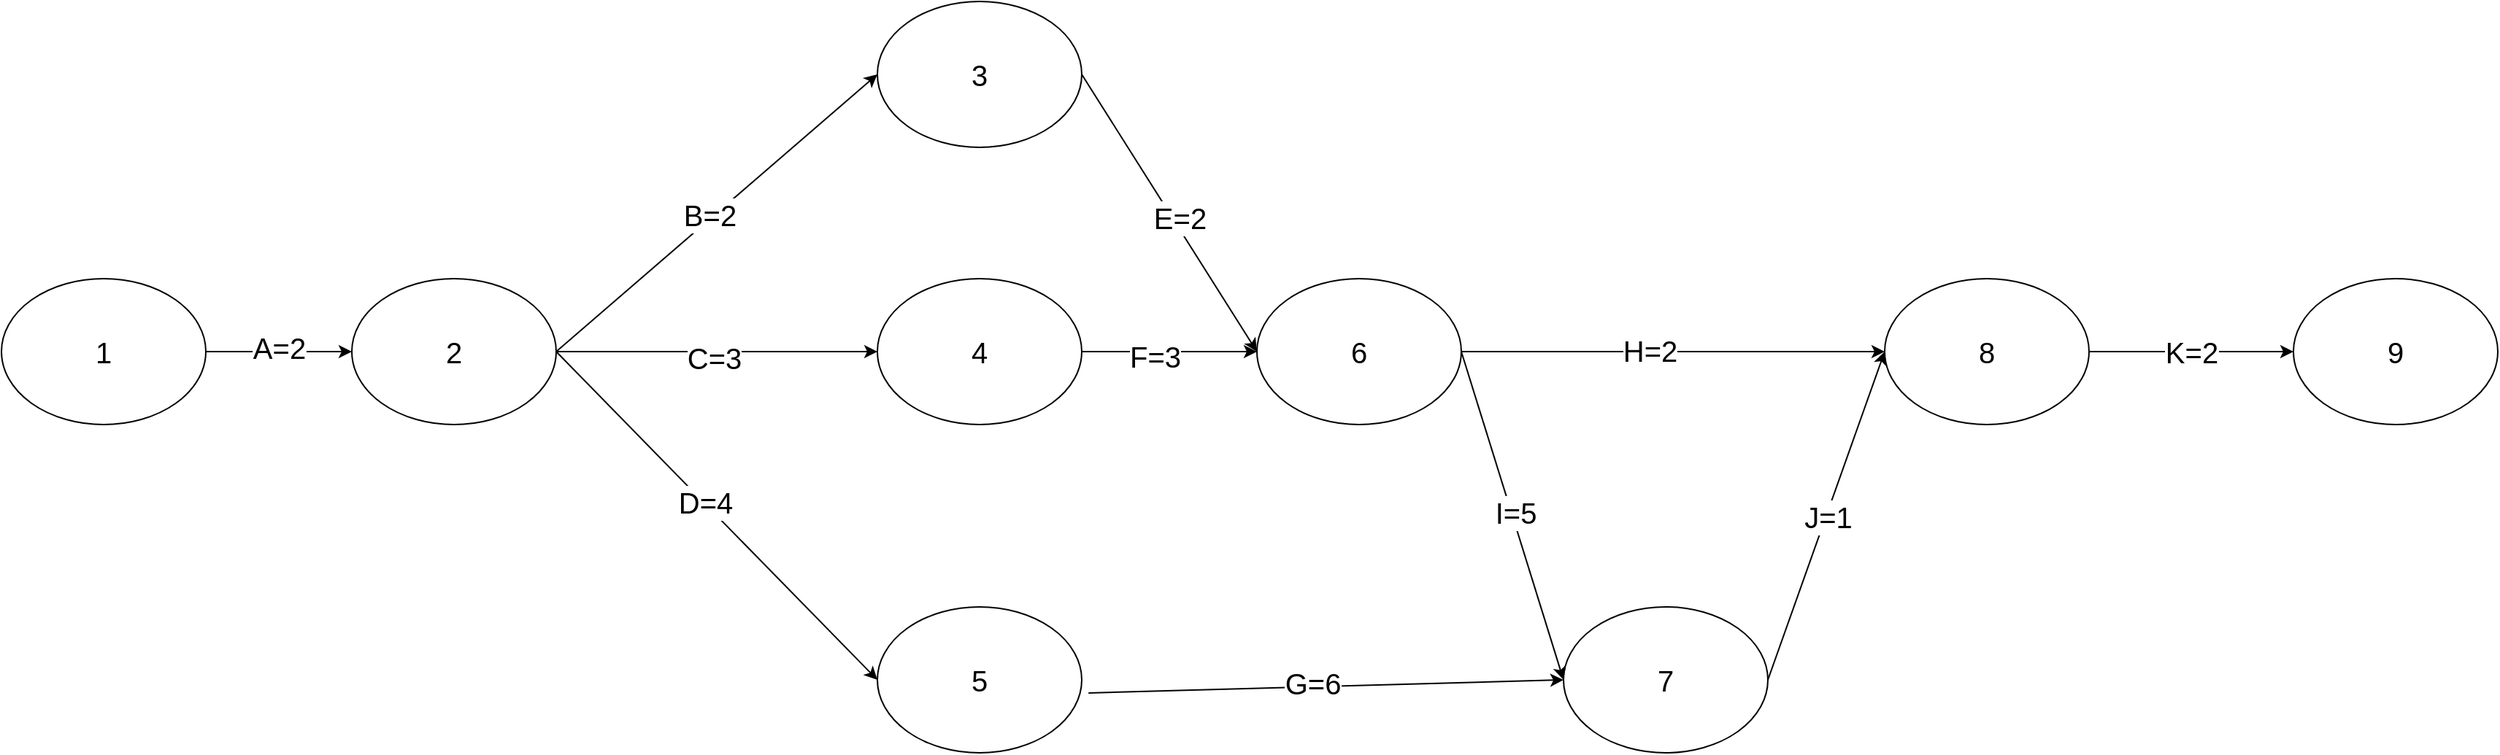 <mxfile version="24.6.4" type="device">
  <diagram name="第 1 页" id="BRtRhjwGc0fe93Tgw5RX">
    <mxGraphModel dx="1264" dy="823" grid="1" gridSize="10" guides="1" tooltips="1" connect="1" arrows="1" fold="1" page="1" pageScale="1" pageWidth="1654" pageHeight="1169" math="0" shadow="0">
      <root>
        <mxCell id="0" />
        <mxCell id="1" parent="0" />
        <mxCell id="6aFdps_J89d-xwj8xLUZ-1" value="1" style="ellipse;whiteSpace=wrap;html=1;fontSize=20;" vertex="1" parent="1">
          <mxGeometry x="30" y="260" width="140" height="100" as="geometry" />
        </mxCell>
        <mxCell id="6aFdps_J89d-xwj8xLUZ-6" value="9" style="ellipse;whiteSpace=wrap;html=1;fontSize=20;" vertex="1" parent="1">
          <mxGeometry x="1600" y="260" width="140" height="100" as="geometry" />
        </mxCell>
        <mxCell id="6aFdps_J89d-xwj8xLUZ-7" value="6" style="ellipse;whiteSpace=wrap;html=1;fontSize=20;" vertex="1" parent="1">
          <mxGeometry x="890" y="260" width="140" height="100" as="geometry" />
        </mxCell>
        <mxCell id="6aFdps_J89d-xwj8xLUZ-8" value="7" style="ellipse;whiteSpace=wrap;html=1;fontSize=20;" vertex="1" parent="1">
          <mxGeometry x="1100" y="485" width="140" height="100" as="geometry" />
        </mxCell>
        <mxCell id="6aFdps_J89d-xwj8xLUZ-9" value="4" style="ellipse;whiteSpace=wrap;html=1;fontSize=20;" vertex="1" parent="1">
          <mxGeometry x="630" y="260" width="140" height="100" as="geometry" />
        </mxCell>
        <mxCell id="6aFdps_J89d-xwj8xLUZ-10" value="2" style="ellipse;whiteSpace=wrap;html=1;fontSize=20;" vertex="1" parent="1">
          <mxGeometry x="270" y="260" width="140" height="100" as="geometry" />
        </mxCell>
        <mxCell id="6aFdps_J89d-xwj8xLUZ-12" value="8" style="ellipse;whiteSpace=wrap;html=1;fontSize=20;" vertex="1" parent="1">
          <mxGeometry x="1320" y="260" width="140" height="100" as="geometry" />
        </mxCell>
        <mxCell id="6aFdps_J89d-xwj8xLUZ-13" value="3" style="ellipse;whiteSpace=wrap;html=1;fontSize=20;" vertex="1" parent="1">
          <mxGeometry x="630" y="70" width="140" height="100" as="geometry" />
        </mxCell>
        <mxCell id="6aFdps_J89d-xwj8xLUZ-14" value="5" style="ellipse;whiteSpace=wrap;html=1;fontSize=20;" vertex="1" parent="1">
          <mxGeometry x="630" y="485" width="140" height="100" as="geometry" />
        </mxCell>
        <mxCell id="6aFdps_J89d-xwj8xLUZ-20" value="" style="endArrow=classic;html=1;rounded=0;entryX=0;entryY=0.5;entryDx=0;entryDy=0;exitX=1;exitY=0.5;exitDx=0;exitDy=0;" edge="1" parent="1" source="6aFdps_J89d-xwj8xLUZ-1" target="6aFdps_J89d-xwj8xLUZ-10">
          <mxGeometry width="50" height="50" relative="1" as="geometry">
            <mxPoint x="210" y="300" as="sourcePoint" />
            <mxPoint x="260" y="250" as="targetPoint" />
          </mxGeometry>
        </mxCell>
        <mxCell id="6aFdps_J89d-xwj8xLUZ-33" value="A=2" style="edgeLabel;html=1;align=center;verticalAlign=middle;resizable=0;points=[];fontSize=20;" vertex="1" connectable="0" parent="6aFdps_J89d-xwj8xLUZ-20">
          <mxGeometry x="-0.007" y="3" relative="1" as="geometry">
            <mxPoint as="offset" />
          </mxGeometry>
        </mxCell>
        <mxCell id="6aFdps_J89d-xwj8xLUZ-22" value="" style="endArrow=classic;html=1;rounded=0;entryX=0;entryY=0.5;entryDx=0;entryDy=0;exitX=1;exitY=0.5;exitDx=0;exitDy=0;" edge="1" parent="1" source="6aFdps_J89d-xwj8xLUZ-10" target="6aFdps_J89d-xwj8xLUZ-9">
          <mxGeometry width="50" height="50" relative="1" as="geometry">
            <mxPoint x="210" y="100" as="sourcePoint" />
            <mxPoint x="410" y="100" as="targetPoint" />
          </mxGeometry>
        </mxCell>
        <mxCell id="6aFdps_J89d-xwj8xLUZ-35" value="C=3" style="edgeLabel;html=1;align=center;verticalAlign=middle;resizable=0;points=[];fontSize=20;" vertex="1" connectable="0" parent="6aFdps_J89d-xwj8xLUZ-22">
          <mxGeometry x="-0.024" y="-3" relative="1" as="geometry">
            <mxPoint y="1" as="offset" />
          </mxGeometry>
        </mxCell>
        <mxCell id="6aFdps_J89d-xwj8xLUZ-23" value="" style="endArrow=classic;html=1;rounded=0;entryX=0;entryY=0.5;entryDx=0;entryDy=0;exitX=1;exitY=0.5;exitDx=0;exitDy=0;" edge="1" parent="1" source="6aFdps_J89d-xwj8xLUZ-10" target="6aFdps_J89d-xwj8xLUZ-14">
          <mxGeometry width="50" height="50" relative="1" as="geometry">
            <mxPoint x="350" y="340" as="sourcePoint" />
            <mxPoint x="420" y="110" as="targetPoint" />
          </mxGeometry>
        </mxCell>
        <mxCell id="6aFdps_J89d-xwj8xLUZ-36" value="D=4" style="edgeLabel;html=1;align=center;verticalAlign=middle;resizable=0;points=[];fontSize=20;" vertex="1" connectable="0" parent="6aFdps_J89d-xwj8xLUZ-23">
          <mxGeometry x="-0.083" y="1" relative="1" as="geometry">
            <mxPoint as="offset" />
          </mxGeometry>
        </mxCell>
        <mxCell id="6aFdps_J89d-xwj8xLUZ-24" value="" style="endArrow=classic;html=1;rounded=0;entryX=0;entryY=0.5;entryDx=0;entryDy=0;exitX=1;exitY=0.5;exitDx=0;exitDy=0;" edge="1" parent="1" source="6aFdps_J89d-xwj8xLUZ-10" target="6aFdps_J89d-xwj8xLUZ-13">
          <mxGeometry width="50" height="50" relative="1" as="geometry">
            <mxPoint x="230" y="120" as="sourcePoint" />
            <mxPoint x="430" y="120" as="targetPoint" />
          </mxGeometry>
        </mxCell>
        <mxCell id="6aFdps_J89d-xwj8xLUZ-34" value="B=2" style="edgeLabel;html=1;align=center;verticalAlign=middle;resizable=0;points=[];fontSize=20;" vertex="1" connectable="0" parent="6aFdps_J89d-xwj8xLUZ-24">
          <mxGeometry x="-0.033" y="3" relative="1" as="geometry">
            <mxPoint as="offset" />
          </mxGeometry>
        </mxCell>
        <mxCell id="6aFdps_J89d-xwj8xLUZ-26" value="" style="endArrow=classic;html=1;rounded=0;entryX=0;entryY=0.5;entryDx=0;entryDy=0;exitX=1;exitY=0.5;exitDx=0;exitDy=0;" edge="1" parent="1" source="6aFdps_J89d-xwj8xLUZ-13" target="6aFdps_J89d-xwj8xLUZ-7">
          <mxGeometry width="50" height="50" relative="1" as="geometry">
            <mxPoint x="687" y="200" as="sourcePoint" />
            <mxPoint x="887" y="200" as="targetPoint" />
          </mxGeometry>
        </mxCell>
        <mxCell id="6aFdps_J89d-xwj8xLUZ-37" value="E=2" style="edgeLabel;html=1;align=center;verticalAlign=middle;resizable=0;points=[];fontSize=20;" vertex="1" connectable="0" parent="6aFdps_J89d-xwj8xLUZ-26">
          <mxGeometry x="0.056" y="4" relative="1" as="geometry">
            <mxPoint as="offset" />
          </mxGeometry>
        </mxCell>
        <mxCell id="6aFdps_J89d-xwj8xLUZ-27" value="" style="endArrow=classic;html=1;rounded=0;entryX=0;entryY=0.5;entryDx=0;entryDy=0;exitX=1;exitY=0.5;exitDx=0;exitDy=0;" edge="1" parent="1" source="6aFdps_J89d-xwj8xLUZ-9" target="6aFdps_J89d-xwj8xLUZ-7">
          <mxGeometry width="50" height="50" relative="1" as="geometry">
            <mxPoint x="250" y="140" as="sourcePoint" />
            <mxPoint x="450" y="140" as="targetPoint" />
          </mxGeometry>
        </mxCell>
        <mxCell id="6aFdps_J89d-xwj8xLUZ-38" value="F=3" style="edgeLabel;html=1;align=center;verticalAlign=middle;resizable=0;points=[];fontSize=20;" vertex="1" connectable="0" parent="6aFdps_J89d-xwj8xLUZ-27">
          <mxGeometry x="-0.165" y="-3" relative="1" as="geometry">
            <mxPoint as="offset" />
          </mxGeometry>
        </mxCell>
        <mxCell id="6aFdps_J89d-xwj8xLUZ-28" value="" style="endArrow=classic;html=1;rounded=0;entryX=0;entryY=0.5;entryDx=0;entryDy=0;exitX=1.033;exitY=0.59;exitDx=0;exitDy=0;exitPerimeter=0;" edge="1" parent="1" source="6aFdps_J89d-xwj8xLUZ-14" target="6aFdps_J89d-xwj8xLUZ-8">
          <mxGeometry width="50" height="50" relative="1" as="geometry">
            <mxPoint x="720" y="250" as="sourcePoint" />
            <mxPoint x="920" y="220" as="targetPoint" />
          </mxGeometry>
        </mxCell>
        <mxCell id="6aFdps_J89d-xwj8xLUZ-39" value="G=6" style="edgeLabel;html=1;align=center;verticalAlign=middle;resizable=0;points=[];fontSize=20;" vertex="1" connectable="0" parent="6aFdps_J89d-xwj8xLUZ-28">
          <mxGeometry x="-0.061" y="3" relative="1" as="geometry">
            <mxPoint as="offset" />
          </mxGeometry>
        </mxCell>
        <mxCell id="6aFdps_J89d-xwj8xLUZ-29" value="" style="endArrow=classic;html=1;rounded=0;entryX=0;entryY=0.5;entryDx=0;entryDy=0;exitX=1;exitY=0.5;exitDx=0;exitDy=0;fontSize=20;" edge="1" parent="1" source="6aFdps_J89d-xwj8xLUZ-7" target="6aFdps_J89d-xwj8xLUZ-12">
          <mxGeometry width="50" height="50" relative="1" as="geometry">
            <mxPoint x="730" y="260" as="sourcePoint" />
            <mxPoint x="930" y="230" as="targetPoint" />
          </mxGeometry>
        </mxCell>
        <mxCell id="6aFdps_J89d-xwj8xLUZ-40" value="H=2" style="edgeLabel;html=1;align=center;verticalAlign=middle;resizable=0;points=[];fontSize=20;" vertex="1" connectable="0" parent="6aFdps_J89d-xwj8xLUZ-29">
          <mxGeometry x="-0.115" y="1" relative="1" as="geometry">
            <mxPoint as="offset" />
          </mxGeometry>
        </mxCell>
        <mxCell id="6aFdps_J89d-xwj8xLUZ-30" value="" style="endArrow=classic;html=1;rounded=0;entryX=0;entryY=0.5;entryDx=0;entryDy=0;exitX=1;exitY=0.5;exitDx=0;exitDy=0;" edge="1" parent="1" source="6aFdps_J89d-xwj8xLUZ-7" target="6aFdps_J89d-xwj8xLUZ-8">
          <mxGeometry width="50" height="50" relative="1" as="geometry">
            <mxPoint x="740" y="270" as="sourcePoint" />
            <mxPoint x="940" y="240" as="targetPoint" />
          </mxGeometry>
        </mxCell>
        <mxCell id="6aFdps_J89d-xwj8xLUZ-41" value="I=5" style="edgeLabel;html=1;align=center;verticalAlign=middle;resizable=0;points=[];fontSize=20;" vertex="1" connectable="0" parent="6aFdps_J89d-xwj8xLUZ-30">
          <mxGeometry x="-0.021" y="3" relative="1" as="geometry">
            <mxPoint as="offset" />
          </mxGeometry>
        </mxCell>
        <mxCell id="6aFdps_J89d-xwj8xLUZ-31" value="" style="endArrow=classic;html=1;rounded=0;entryX=0;entryY=0.5;entryDx=0;entryDy=0;exitX=1;exitY=0.5;exitDx=0;exitDy=0;" edge="1" parent="1" source="6aFdps_J89d-xwj8xLUZ-8" target="6aFdps_J89d-xwj8xLUZ-12">
          <mxGeometry width="50" height="50" relative="1" as="geometry">
            <mxPoint x="828" y="635" as="sourcePoint" />
            <mxPoint x="1001" y="430" as="targetPoint" />
          </mxGeometry>
        </mxCell>
        <mxCell id="6aFdps_J89d-xwj8xLUZ-44" value="J=1" style="edgeLabel;html=1;align=center;verticalAlign=middle;resizable=0;points=[];fontSize=20;" vertex="1" connectable="0" parent="6aFdps_J89d-xwj8xLUZ-31">
          <mxGeometry x="0.003" y="-1" relative="1" as="geometry">
            <mxPoint as="offset" />
          </mxGeometry>
        </mxCell>
        <mxCell id="6aFdps_J89d-xwj8xLUZ-32" value="" style="endArrow=classic;html=1;rounded=0;exitX=1;exitY=0.5;exitDx=0;exitDy=0;" edge="1" parent="1" source="6aFdps_J89d-xwj8xLUZ-12" target="6aFdps_J89d-xwj8xLUZ-6">
          <mxGeometry width="50" height="50" relative="1" as="geometry">
            <mxPoint x="837" y="645" as="sourcePoint" />
            <mxPoint x="1010" y="440" as="targetPoint" />
            <Array as="points" />
          </mxGeometry>
        </mxCell>
        <mxCell id="6aFdps_J89d-xwj8xLUZ-45" value="K=2" style="edgeLabel;html=1;align=center;verticalAlign=middle;resizable=0;points=[];fontSize=20;" vertex="1" connectable="0" parent="6aFdps_J89d-xwj8xLUZ-32">
          <mxGeometry x="-0.006" y="1" relative="1" as="geometry">
            <mxPoint y="1" as="offset" />
          </mxGeometry>
        </mxCell>
      </root>
    </mxGraphModel>
  </diagram>
</mxfile>
